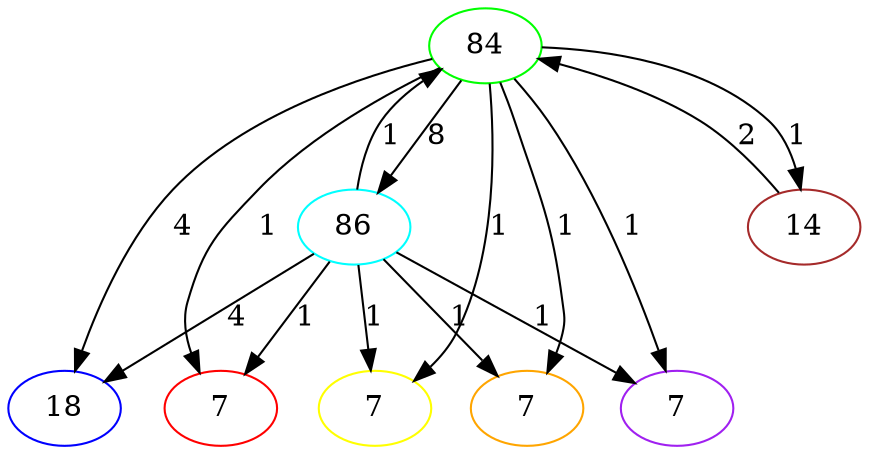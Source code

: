 strict digraph  {
0 [color=red, label=7];
1 [color=green, label=84];
2 [color=blue, label=18];
3 [color=yellow, label=7];
4 [color=cyan, label=86];
5 [color=purple, label=7];
6 [color=orange, label=7];
7 [color=brown, label=14];
1 -> 7  [label=1];
1 -> 4  [label=8];
1 -> 2  [label=4];
1 -> 5  [label=1];
1 -> 6  [label=1];
1 -> 0  [label=1];
1 -> 3  [label=1];
4 -> 2  [label=4];
4 -> 6  [label=1];
4 -> 0  [label=1];
4 -> 3  [label=1];
4 -> 5  [label=1];
4 -> 1  [label=1];
7 -> 1  [label=2];
}
